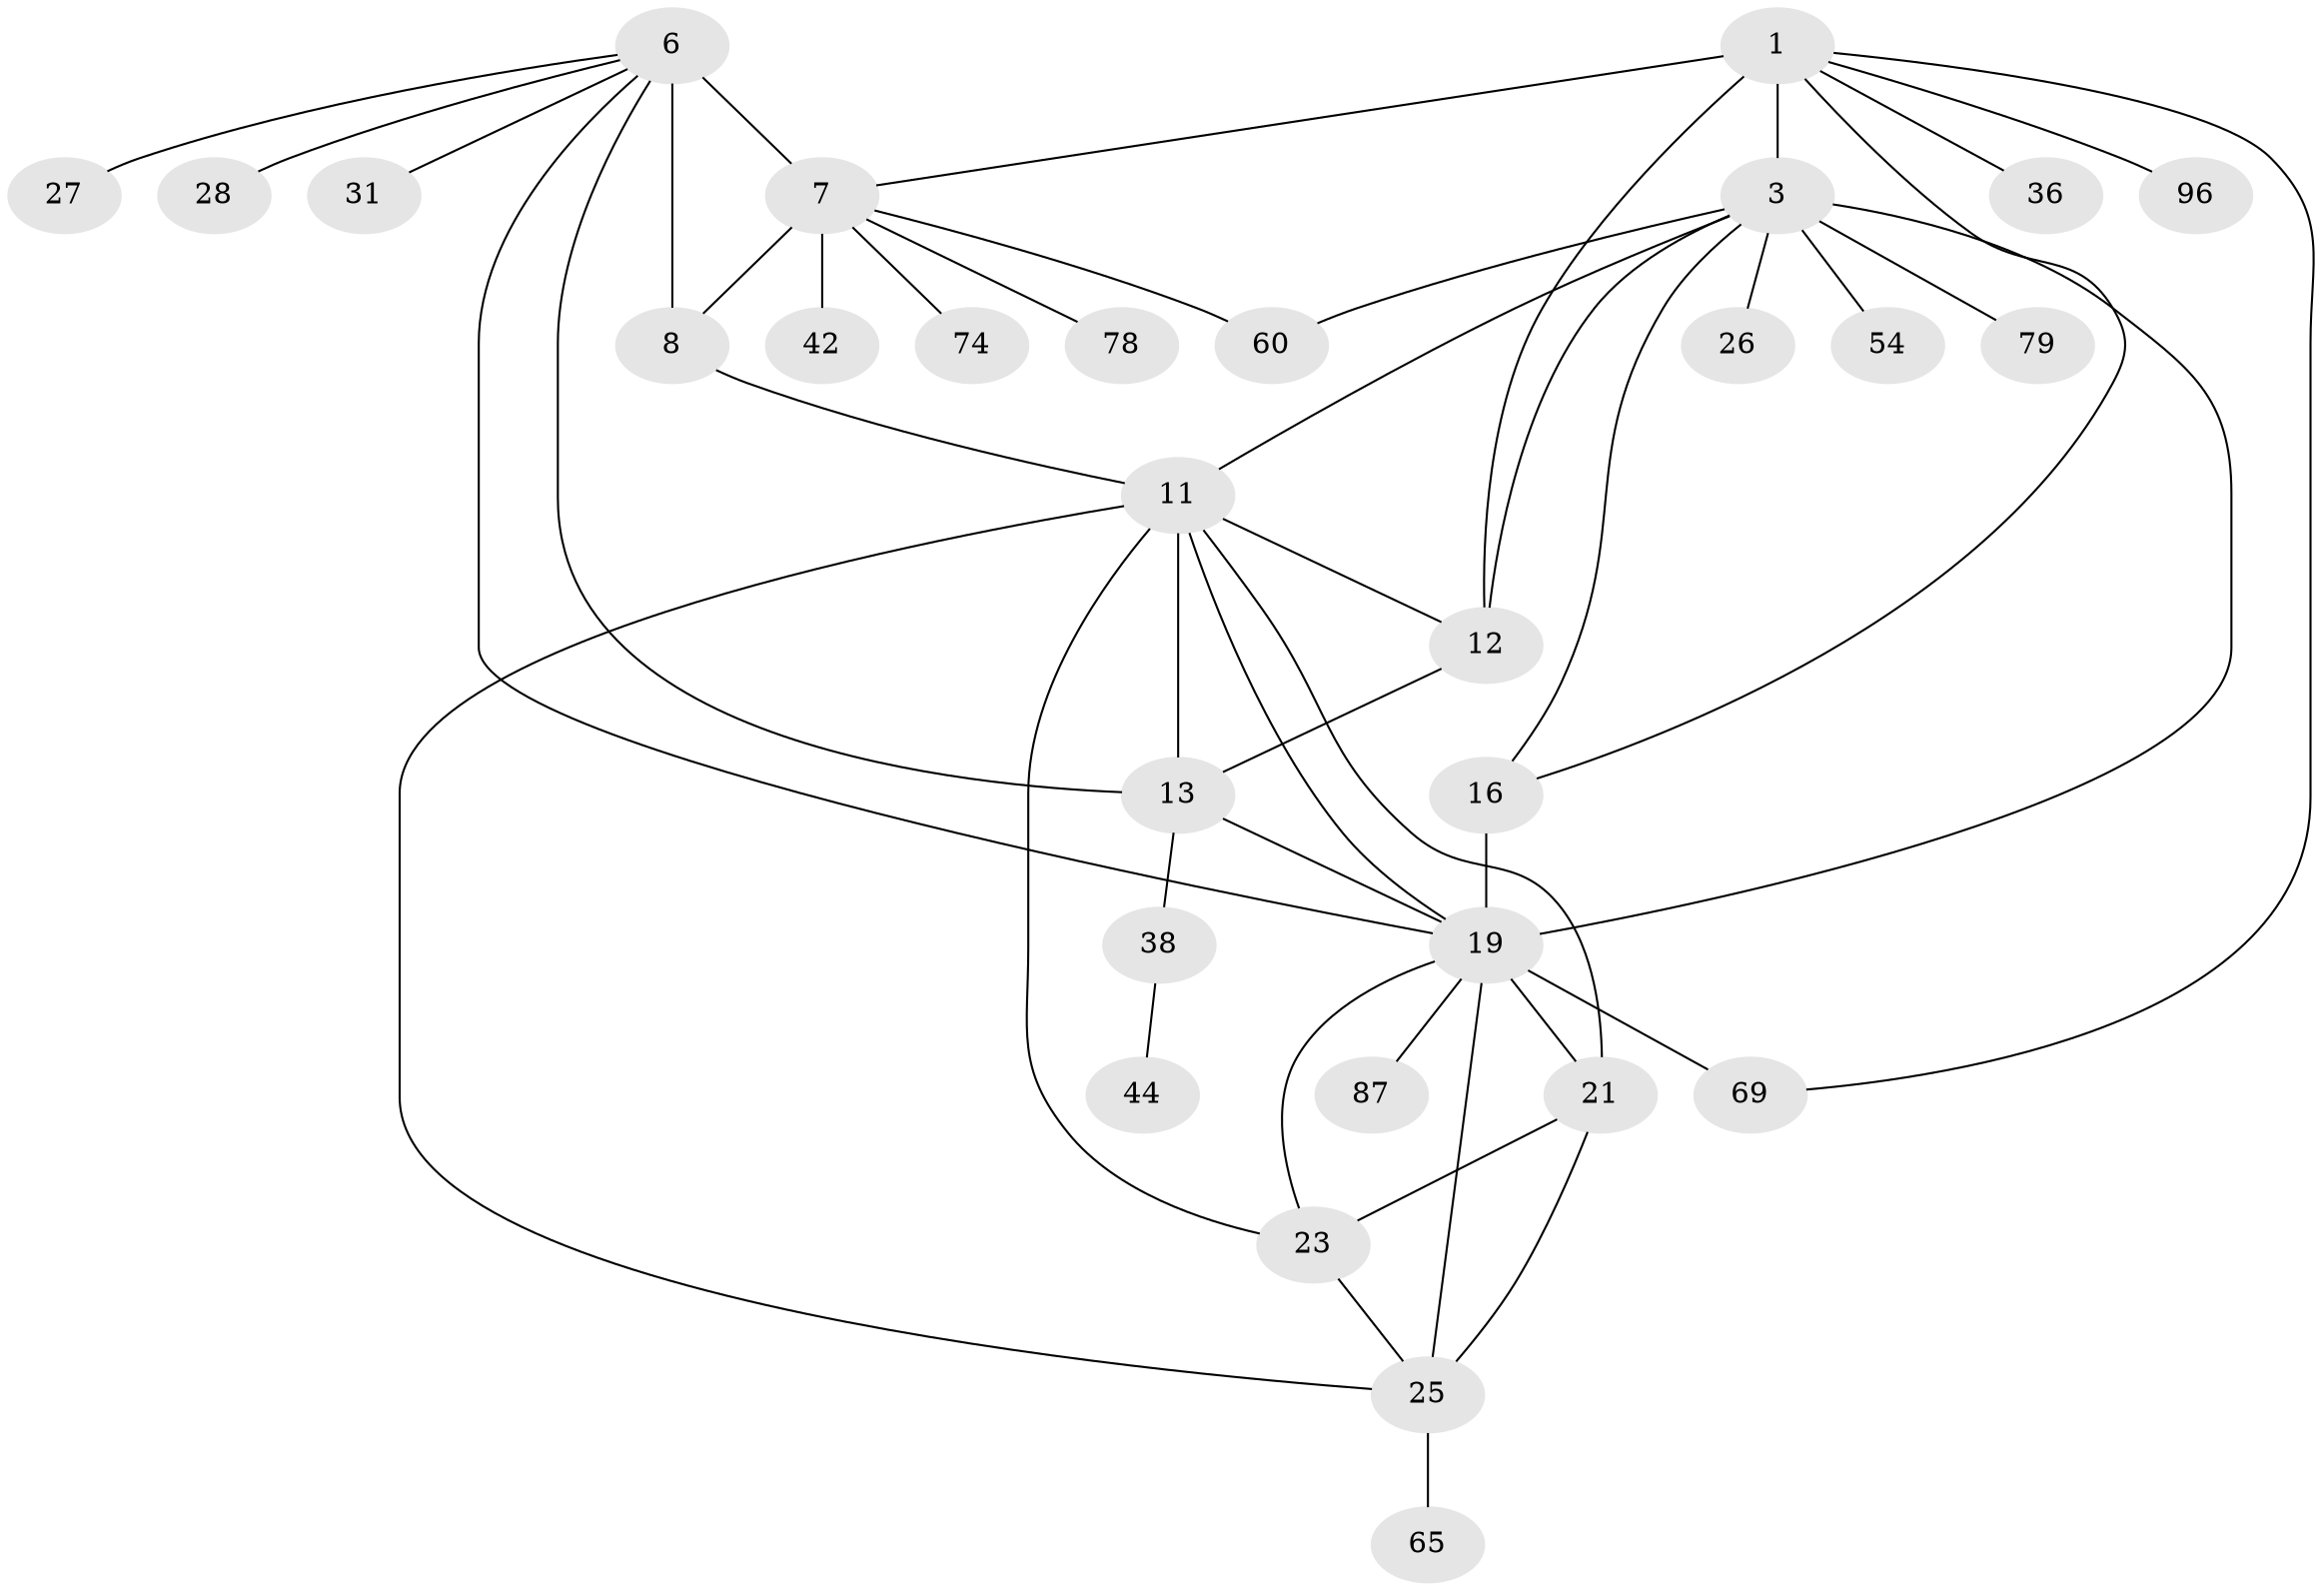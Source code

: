 // original degree distribution, {10: 0.0392156862745098, 5: 0.058823529411764705, 7: 0.0196078431372549, 9: 0.0196078431372549, 11: 0.00980392156862745, 8: 0.029411764705882353, 6: 0.0392156862745098, 4: 0.029411764705882353, 14: 0.00980392156862745, 1: 0.5588235294117647, 3: 0.058823529411764705, 2: 0.12745098039215685}
// Generated by graph-tools (version 1.1) at 2025/19/03/04/25 18:19:39]
// undirected, 30 vertices, 48 edges
graph export_dot {
graph [start="1"]
  node [color=gray90,style=filled];
  1 [super="+2+39"];
  3 [super="+4+52+59"];
  6 [super="+9+81+88+90+37+10"];
  7;
  8;
  11 [super="+22+15"];
  12 [super="+35+32+64+76+51"];
  13 [super="+14+57+99"];
  16 [super="+62+17+46+18"];
  19 [super="+30+20+24+58+70+75+93+29"];
  21;
  23 [super="+50+41+86+94+100+71"];
  25;
  26;
  27 [super="+33+48"];
  28;
  31;
  36 [super="+66"];
  38 [super="+43+101"];
  42;
  44;
  54;
  60 [super="+82"];
  65;
  69 [super="+84"];
  74;
  78;
  79;
  87;
  96;
  1 -- 3 [weight=6];
  1 -- 7;
  1 -- 36;
  1 -- 96;
  1 -- 69;
  1 -- 16;
  1 -- 12;
  3 -- 60;
  3 -- 11;
  3 -- 12;
  3 -- 79;
  3 -- 16;
  3 -- 19;
  3 -- 54;
  3 -- 26;
  6 -- 7 [weight=3];
  6 -- 8 [weight=3];
  6 -- 19;
  6 -- 28;
  6 -- 31;
  6 -- 13;
  6 -- 27;
  7 -- 8;
  7 -- 42;
  7 -- 60;
  7 -- 74;
  7 -- 78;
  8 -- 11;
  11 -- 12 [weight=3];
  11 -- 13 [weight=4];
  11 -- 21;
  11 -- 23;
  11 -- 25;
  11 -- 19;
  12 -- 13 [weight=2];
  13 -- 19;
  13 -- 38;
  16 -- 19 [weight=6];
  19 -- 69 [weight=2];
  19 -- 87;
  19 -- 21;
  19 -- 23;
  19 -- 25;
  21 -- 23;
  21 -- 25;
  23 -- 25;
  25 -- 65;
  38 -- 44;
}
